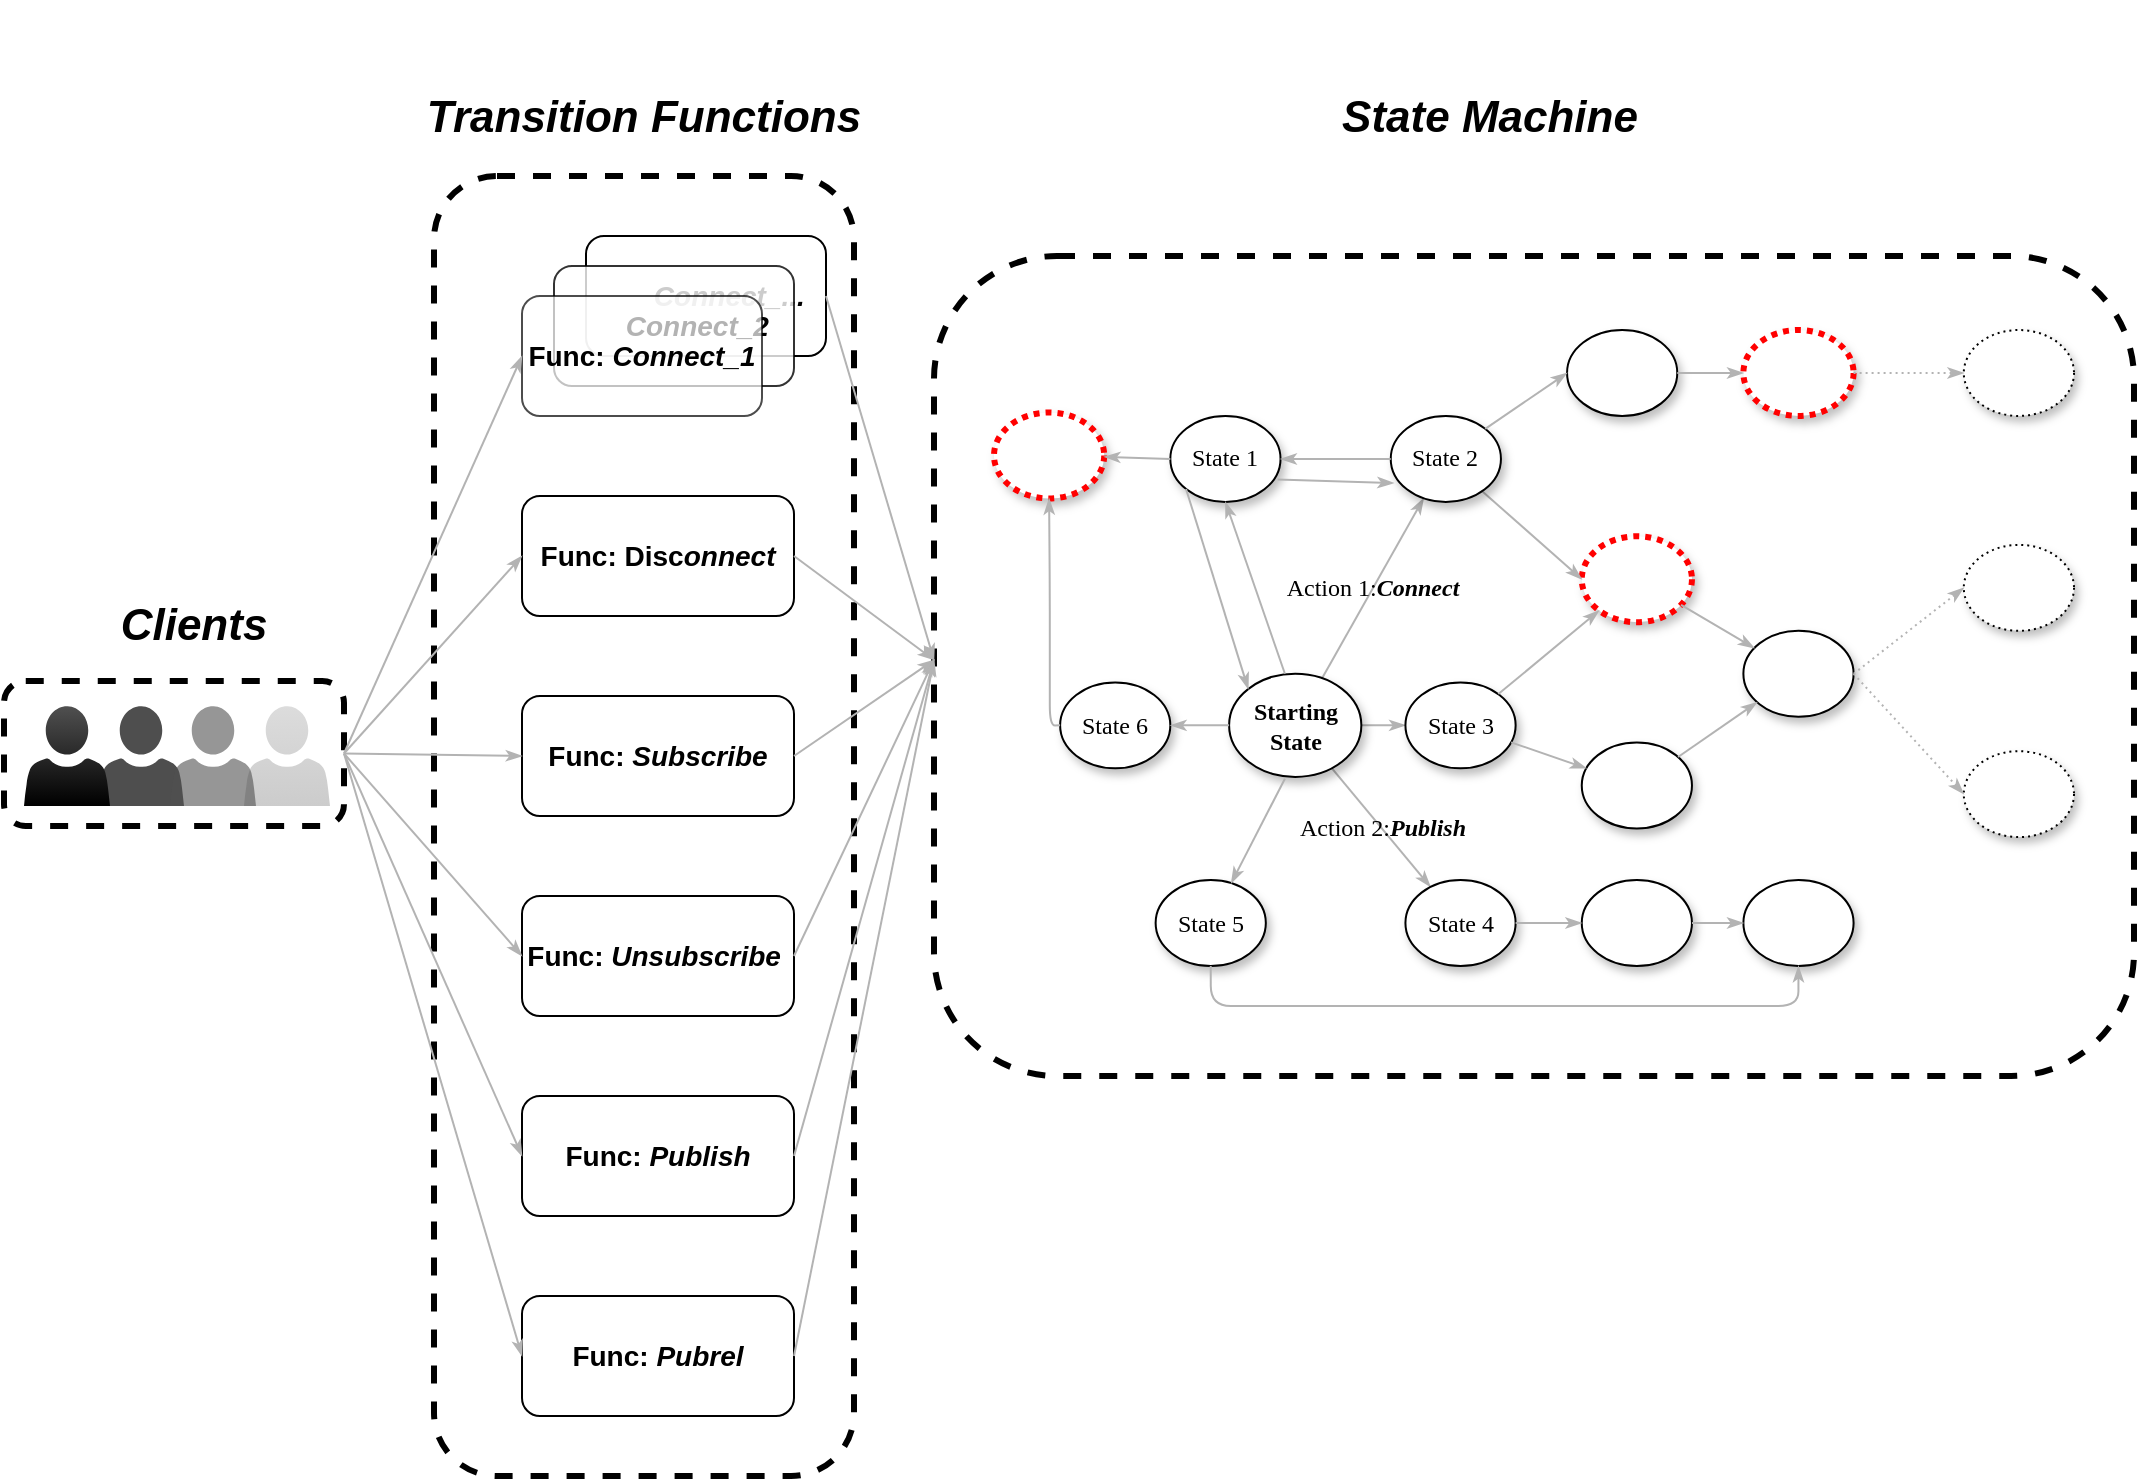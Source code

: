 <mxfile version="21.7.1" type="github" pages="3">
  <diagram name="Page-1" id="42789a77-a242-8287-6e28-9cd8cfd52e62">
    <mxGraphModel dx="2126" dy="1510" grid="1" gridSize="10" guides="1" tooltips="1" connect="1" arrows="1" fold="1" page="1" pageScale="1" pageWidth="1100" pageHeight="850" background="none" math="0" shadow="0">
      <root>
        <mxCell id="0" />
        <mxCell id="1" parent="0" />
        <mxCell id="5yp0IVQzEzsZSfgx40zR-7" value="" style="rounded=1;whiteSpace=wrap;html=1;dashed=1;strokeWidth=3;" parent="1" vertex="1">
          <mxGeometry x="120" y="30" width="210" height="650" as="geometry" />
        </mxCell>
        <mxCell id="Ygh0pSW_p-VZ_udlIR_--34" value="" style="rounded=1;whiteSpace=wrap;html=1;dashed=1;strokeWidth=3;" parent="1" vertex="1">
          <mxGeometry x="370" y="70" width="600" height="410" as="geometry" />
        </mxCell>
        <mxCell id="xETN83zMiKG2h7DDWfaS-4" value="Func: Disc&lt;i&gt;onnect&lt;/i&gt;" style="rounded=1;whiteSpace=wrap;html=1;fontStyle=1;fontSize=14;" parent="1" vertex="1">
          <mxGeometry x="164" y="190" width="136" height="60" as="geometry" />
        </mxCell>
        <mxCell id="xETN83zMiKG2h7DDWfaS-5" value="Func:&amp;nbsp;&lt;i&gt;Subscribe&lt;/i&gt;" style="rounded=1;whiteSpace=wrap;html=1;fontStyle=1;fontSize=14;" parent="1" vertex="1">
          <mxGeometry x="164" y="290" width="136" height="60" as="geometry" />
        </mxCell>
        <mxCell id="xETN83zMiKG2h7DDWfaS-6" value="Func:&amp;nbsp;&lt;i&gt;Unsubscribe&amp;nbsp;&lt;/i&gt;" style="rounded=1;whiteSpace=wrap;html=1;fontStyle=1;fontSize=14;" parent="1" vertex="1">
          <mxGeometry x="164" y="390" width="136" height="60" as="geometry" />
        </mxCell>
        <mxCell id="xETN83zMiKG2h7DDWfaS-7" value="Func: &lt;i&gt;Publish&lt;/i&gt;" style="rounded=1;whiteSpace=wrap;html=1;fontStyle=1;fontSize=14;" parent="1" vertex="1">
          <mxGeometry x="164" y="490" width="136" height="60" as="geometry" />
        </mxCell>
        <mxCell id="xETN83zMiKG2h7DDWfaS-8" value="Func:&amp;nbsp;&lt;i&gt;Pubrel&lt;/i&gt;" style="rounded=1;whiteSpace=wrap;html=1;fontStyle=1;fontSize=14;" parent="1" vertex="1">
          <mxGeometry x="164" y="590" width="136" height="60" as="geometry" />
        </mxCell>
        <mxCell id="xETN83zMiKG2h7DDWfaS-12" value="&lt;b style=&quot;font-size: 22px;&quot;&gt;&lt;font style=&quot;font-size: 22px;&quot;&gt;Clients&lt;/font&gt;&lt;/b&gt;" style="text;strokeColor=none;align=center;fillColor=none;html=1;verticalAlign=middle;whiteSpace=wrap;rounded=0;aspect=fixed;fontSize=22;fontStyle=2" parent="1" vertex="1">
          <mxGeometry x="-30" y="240" width="60" height="30" as="geometry" />
        </mxCell>
        <mxCell id="xETN83zMiKG2h7DDWfaS-16" value="" style="group" parent="1" vertex="1" connectable="0">
          <mxGeometry x="-85" y="295" width="170" height="70" as="geometry" />
        </mxCell>
        <mxCell id="xETN83zMiKG2h7DDWfaS-15" value="" style="rounded=1;whiteSpace=wrap;html=1;dashed=1;strokeWidth=3;" parent="xETN83zMiKG2h7DDWfaS-16" vertex="1">
          <mxGeometry x="-10" y="-12.5" width="170" height="72.5" as="geometry" />
        </mxCell>
        <mxCell id="xETN83zMiKG2h7DDWfaS-11" value="" style="sketch=0;pointerEvents=1;shadow=0;dashed=0;html=1;strokeColor=none;labelPosition=center;verticalLabelPosition=bottom;verticalAlign=top;align=center;fillColor=#505050;shape=mxgraph.mscae.intune.account_portal;opacity=20;gradientColor=default;" parent="xETN83zMiKG2h7DDWfaS-16" vertex="1">
          <mxGeometry x="110" width="43" height="50" as="geometry" />
        </mxCell>
        <mxCell id="xETN83zMiKG2h7DDWfaS-3" value="" style="sketch=0;pointerEvents=1;shadow=0;dashed=0;html=1;strokeColor=none;labelPosition=center;verticalLabelPosition=bottom;verticalAlign=top;align=center;fillColor=#030303;shape=mxgraph.mscae.intune.account_portal;opacity=70;gradientColor=none;" parent="xETN83zMiKG2h7DDWfaS-16" vertex="1">
          <mxGeometry x="37" width="43" height="50" as="geometry" />
        </mxCell>
        <mxCell id="xETN83zMiKG2h7DDWfaS-2" value="" style="sketch=0;pointerEvents=1;shadow=0;dashed=0;html=1;strokeColor=none;labelPosition=center;verticalLabelPosition=bottom;verticalAlign=top;align=center;fillColor=#505050;shape=mxgraph.mscae.intune.account_portal;gradientColor=default;" parent="xETN83zMiKG2h7DDWfaS-16" vertex="1">
          <mxGeometry width="43" height="50" as="geometry" />
        </mxCell>
        <mxCell id="xETN83zMiKG2h7DDWfaS-10" value="" style="sketch=0;pointerEvents=1;shadow=0;dashed=0;html=1;strokeColor=none;labelPosition=center;verticalLabelPosition=bottom;verticalAlign=top;align=center;fillColor=#505050;shape=mxgraph.mscae.intune.account_portal;opacity=60;gradientColor=none;" parent="xETN83zMiKG2h7DDWfaS-16" vertex="1">
          <mxGeometry x="73" width="43" height="50" as="geometry" />
        </mxCell>
        <mxCell id="xETN83zMiKG2h7DDWfaS-24" value="" style="group;fontStyle=1;fontSize=14;" parent="1" vertex="1" connectable="0">
          <mxGeometry x="164" y="60" width="152" height="90" as="geometry" />
        </mxCell>
        <mxCell id="xETN83zMiKG2h7DDWfaS-20" value="&lt;i&gt;&amp;nbsp; &amp;nbsp; &amp;nbsp; Connect_...&lt;/i&gt;" style="rounded=1;whiteSpace=wrap;html=1;fontStyle=1;fontSize=14;" parent="xETN83zMiKG2h7DDWfaS-24" vertex="1">
          <mxGeometry x="32" width="120" height="60" as="geometry" />
        </mxCell>
        <mxCell id="xETN83zMiKG2h7DDWfaS-19" value="&lt;i&gt;&amp;nbsp; &amp;nbsp; &amp;nbsp; Connect_2&lt;/i&gt;" style="rounded=1;whiteSpace=wrap;html=1;opacity=80;fontStyle=1;fontSize=14;" parent="xETN83zMiKG2h7DDWfaS-24" vertex="1">
          <mxGeometry x="16" y="15" width="120" height="60" as="geometry" />
        </mxCell>
        <mxCell id="xETN83zMiKG2h7DDWfaS-1" value="Func: &lt;i&gt;Connect_1&lt;/i&gt;" style="rounded=1;whiteSpace=wrap;html=1;opacity=70;fontStyle=1;fontSize=14;" parent="xETN83zMiKG2h7DDWfaS-24" vertex="1">
          <mxGeometry y="30" width="120" height="60" as="geometry" />
        </mxCell>
        <mxCell id="Qss3d2yj_IPICVlPv0A1-1" value="" style="edgeStyle=none;rounded=1;html=1;labelBackgroundColor=none;startArrow=none;startFill=0;startSize=5;endArrow=classicThin;endFill=1;endSize=5;jettySize=auto;orthogonalLoop=1;strokeColor=#B3B3B3;strokeWidth=1;fontFamily=Verdana;fontSize=12;exitX=1;exitY=0.5;exitDx=0;exitDy=0;entryX=0;entryY=0.5;entryDx=0;entryDy=0;" parent="1" source="xETN83zMiKG2h7DDWfaS-15" target="xETN83zMiKG2h7DDWfaS-1" edge="1">
          <mxGeometry relative="1" as="geometry">
            <mxPoint x="73" y="434" as="sourcePoint" />
            <mxPoint x="-105" y="510" as="targetPoint" />
          </mxGeometry>
        </mxCell>
        <mxCell id="Qss3d2yj_IPICVlPv0A1-2" value="" style="edgeStyle=none;rounded=1;html=1;labelBackgroundColor=none;startArrow=none;startFill=0;startSize=5;endArrow=classicThin;endFill=1;endSize=5;jettySize=auto;orthogonalLoop=1;strokeColor=#B3B3B3;strokeWidth=1;fontFamily=Verdana;fontSize=12;entryX=0;entryY=0.5;entryDx=0;entryDy=0;exitX=1;exitY=0.5;exitDx=0;exitDy=0;" parent="1" source="xETN83zMiKG2h7DDWfaS-15" target="xETN83zMiKG2h7DDWfaS-4" edge="1">
          <mxGeometry relative="1" as="geometry">
            <mxPoint x="10" y="320" as="sourcePoint" />
            <mxPoint x="174" y="130" as="targetPoint" />
          </mxGeometry>
        </mxCell>
        <mxCell id="Qss3d2yj_IPICVlPv0A1-3" value="" style="edgeStyle=none;rounded=1;html=1;labelBackgroundColor=none;startArrow=none;startFill=0;startSize=5;endArrow=classicThin;endFill=1;endSize=5;jettySize=auto;orthogonalLoop=1;strokeColor=#B3B3B3;strokeWidth=1;fontFamily=Verdana;fontSize=12;entryX=0;entryY=0.5;entryDx=0;entryDy=0;exitX=1;exitY=0.5;exitDx=0;exitDy=0;" parent="1" source="xETN83zMiKG2h7DDWfaS-15" target="xETN83zMiKG2h7DDWfaS-5" edge="1">
          <mxGeometry relative="1" as="geometry">
            <mxPoint x="10" y="320" as="sourcePoint" />
            <mxPoint x="174" y="230" as="targetPoint" />
          </mxGeometry>
        </mxCell>
        <mxCell id="Qss3d2yj_IPICVlPv0A1-4" value="" style="edgeStyle=none;rounded=1;html=1;labelBackgroundColor=none;startArrow=none;startFill=0;startSize=5;endArrow=classicThin;endFill=1;endSize=5;jettySize=auto;orthogonalLoop=1;strokeColor=#B3B3B3;strokeWidth=1;fontFamily=Verdana;fontSize=12;entryX=0;entryY=0.5;entryDx=0;entryDy=0;exitX=1;exitY=0.5;exitDx=0;exitDy=0;" parent="1" source="xETN83zMiKG2h7DDWfaS-15" target="xETN83zMiKG2h7DDWfaS-6" edge="1">
          <mxGeometry relative="1" as="geometry">
            <mxPoint y="320" as="sourcePoint" />
            <mxPoint x="174" y="330" as="targetPoint" />
          </mxGeometry>
        </mxCell>
        <mxCell id="Qss3d2yj_IPICVlPv0A1-5" value="" style="edgeStyle=none;rounded=1;html=1;labelBackgroundColor=none;startArrow=none;startFill=0;startSize=5;endArrow=classicThin;endFill=1;endSize=5;jettySize=auto;orthogonalLoop=1;strokeColor=#B3B3B3;strokeWidth=1;fontFamily=Verdana;fontSize=12;entryX=0;entryY=0.5;entryDx=0;entryDy=0;exitX=1;exitY=0.5;exitDx=0;exitDy=0;" parent="1" source="xETN83zMiKG2h7DDWfaS-15" target="xETN83zMiKG2h7DDWfaS-7" edge="1">
          <mxGeometry relative="1" as="geometry">
            <mxPoint x="20" y="330" as="sourcePoint" />
            <mxPoint x="174" y="430" as="targetPoint" />
          </mxGeometry>
        </mxCell>
        <mxCell id="Qss3d2yj_IPICVlPv0A1-6" value="" style="edgeStyle=none;rounded=1;html=1;labelBackgroundColor=none;startArrow=none;startFill=0;startSize=5;endArrow=classicThin;endFill=1;endSize=5;jettySize=auto;orthogonalLoop=1;strokeColor=#B3B3B3;strokeWidth=1;fontFamily=Verdana;fontSize=12;entryX=0;entryY=0.5;entryDx=0;entryDy=0;exitX=1;exitY=0.5;exitDx=0;exitDy=0;" parent="1" source="xETN83zMiKG2h7DDWfaS-15" target="xETN83zMiKG2h7DDWfaS-8" edge="1">
          <mxGeometry relative="1" as="geometry">
            <mxPoint y="320" as="sourcePoint" />
            <mxPoint x="174" y="530" as="targetPoint" />
          </mxGeometry>
        </mxCell>
        <mxCell id="Ygh0pSW_p-VZ_udlIR_--28" value="" style="edgeStyle=none;rounded=1;html=1;labelBackgroundColor=none;startArrow=none;startFill=0;startSize=5;endArrow=classicThin;endFill=1;endSize=5;jettySize=auto;orthogonalLoop=1;strokeColor=#B3B3B3;strokeWidth=1;fontFamily=Verdana;fontSize=14;exitX=1;exitY=0.5;exitDx=0;exitDy=0;entryX=0;entryY=0.5;entryDx=0;entryDy=0;" parent="1" source="xETN83zMiKG2h7DDWfaS-20" edge="1">
          <mxGeometry relative="1" as="geometry">
            <mxPoint x="20" y="329" as="sourcePoint" />
            <mxPoint x="370" y="272" as="targetPoint" />
          </mxGeometry>
        </mxCell>
        <mxCell id="Ygh0pSW_p-VZ_udlIR_--29" value="" style="edgeStyle=none;rounded=1;html=1;labelBackgroundColor=none;startArrow=none;startFill=0;startSize=5;endArrow=classicThin;endFill=1;endSize=5;jettySize=auto;orthogonalLoop=1;strokeColor=#B3B3B3;strokeWidth=1;fontFamily=Verdana;fontSize=14;entryX=0;entryY=0.5;entryDx=0;entryDy=0;exitX=1;exitY=0.5;exitDx=0;exitDy=0;" parent="1" source="xETN83zMiKG2h7DDWfaS-4" edge="1">
          <mxGeometry relative="1" as="geometry">
            <mxPoint x="20" y="330" as="sourcePoint" />
            <mxPoint x="370" y="272" as="targetPoint" />
          </mxGeometry>
        </mxCell>
        <mxCell id="Ygh0pSW_p-VZ_udlIR_--30" value="" style="edgeStyle=none;rounded=1;html=1;labelBackgroundColor=none;startArrow=none;startFill=0;startSize=5;endArrow=classicThin;endFill=1;endSize=5;jettySize=auto;orthogonalLoop=1;strokeColor=#B3B3B3;strokeWidth=1;fontFamily=Verdana;fontSize=14;exitX=1;exitY=0.5;exitDx=0;exitDy=0;entryX=0;entryY=0.5;entryDx=0;entryDy=0;" parent="1" source="xETN83zMiKG2h7DDWfaS-5" edge="1">
          <mxGeometry relative="1" as="geometry">
            <mxPoint x="294" y="230" as="sourcePoint" />
            <mxPoint x="370" y="272" as="targetPoint" />
          </mxGeometry>
        </mxCell>
        <mxCell id="Ygh0pSW_p-VZ_udlIR_--31" value="" style="edgeStyle=none;rounded=1;html=1;labelBackgroundColor=none;startArrow=none;startFill=0;startSize=5;endArrow=classicThin;endFill=1;endSize=5;jettySize=auto;orthogonalLoop=1;strokeColor=#B3B3B3;strokeWidth=1;fontFamily=Verdana;fontSize=14;exitX=1;exitY=0.5;exitDx=0;exitDy=0;entryX=0;entryY=0.5;entryDx=0;entryDy=0;" parent="1" source="xETN83zMiKG2h7DDWfaS-6" edge="1">
          <mxGeometry relative="1" as="geometry">
            <mxPoint x="294" y="330" as="sourcePoint" />
            <mxPoint x="370" y="272" as="targetPoint" />
          </mxGeometry>
        </mxCell>
        <mxCell id="Ygh0pSW_p-VZ_udlIR_--32" value="" style="edgeStyle=none;rounded=1;html=1;labelBackgroundColor=none;startArrow=none;startFill=0;startSize=5;endArrow=classicThin;endFill=1;endSize=5;jettySize=auto;orthogonalLoop=1;strokeColor=#B3B3B3;strokeWidth=1;fontFamily=Verdana;fontSize=14;exitX=1;exitY=0.5;exitDx=0;exitDy=0;entryX=0;entryY=0.5;entryDx=0;entryDy=0;" parent="1" source="xETN83zMiKG2h7DDWfaS-7" edge="1">
          <mxGeometry relative="1" as="geometry">
            <mxPoint x="304" y="340" as="sourcePoint" />
            <mxPoint x="370" y="272" as="targetPoint" />
          </mxGeometry>
        </mxCell>
        <mxCell id="Ygh0pSW_p-VZ_udlIR_--33" value="" style="edgeStyle=none;rounded=1;html=1;labelBackgroundColor=none;startArrow=none;startFill=0;startSize=5;endArrow=classicThin;endFill=1;endSize=5;jettySize=auto;orthogonalLoop=1;strokeColor=#B3B3B3;strokeWidth=1;fontFamily=Verdana;fontSize=14;exitX=1;exitY=0.5;exitDx=0;exitDy=0;entryX=0;entryY=0.5;entryDx=0;entryDy=0;" parent="1" source="xETN83zMiKG2h7DDWfaS-8" edge="1">
          <mxGeometry relative="1" as="geometry">
            <mxPoint x="314" y="350" as="sourcePoint" />
            <mxPoint x="370" y="272" as="targetPoint" />
          </mxGeometry>
        </mxCell>
        <mxCell id="5yp0IVQzEzsZSfgx40zR-10" value="&lt;b style=&quot;font-size: 22px;&quot;&gt;&lt;font style=&quot;font-size: 22px;&quot;&gt;&lt;i&gt;Transition Functions&lt;/i&gt;&lt;/font&gt;&lt;/b&gt;" style="text;strokeColor=none;align=center;fillColor=none;html=1;verticalAlign=middle;whiteSpace=wrap;rounded=0;aspect=fixed;fontSize=22;" parent="1" vertex="1">
          <mxGeometry x="107" y="-58" width="236" height="118" as="geometry" />
        </mxCell>
        <mxCell id="5yp0IVQzEzsZSfgx40zR-11" value="&lt;b&gt;&lt;i&gt;State Machine&lt;/i&gt;&lt;/b&gt;" style="text;strokeColor=none;align=center;fillColor=none;html=1;verticalAlign=middle;whiteSpace=wrap;rounded=0;aspect=fixed;fontSize=22;" parent="1" vertex="1">
          <mxGeometry x="529.5" y="-58" width="236" height="118" as="geometry" />
        </mxCell>
        <mxCell id="rTMQDeSfpLFrqbZm5bAi-1" value="" style="group" vertex="1" connectable="0" parent="1">
          <mxGeometry x="400" y="107" width="540" height="318" as="geometry" />
        </mxCell>
        <mxCell id="rTMQDeSfpLFrqbZm5bAi-2" style="edgeStyle=none;rounded=1;html=1;labelBackgroundColor=none;startArrow=none;startFill=0;startSize=5;endArrow=classicThin;endFill=1;endSize=5;jettySize=auto;orthogonalLoop=1;strokeColor=#B3B3B3;strokeWidth=1;fontFamily=Verdana;fontSize=12" edge="1" parent="rTMQDeSfpLFrqbZm5bAi-1" target="rTMQDeSfpLFrqbZm5bAi-5">
          <mxGeometry relative="1" as="geometry">
            <mxPoint x="183.673" y="197.676" as="sourcePoint" />
          </mxGeometry>
        </mxCell>
        <mxCell id="rTMQDeSfpLFrqbZm5bAi-3" value="Action 1:&lt;b&gt;&lt;i&gt;Connect&lt;/i&gt;&lt;/b&gt;" style="edgeStyle=none;rounded=1;html=1;labelBackgroundColor=none;startArrow=none;startFill=0;startSize=5;endArrow=classicThin;endFill=1;endSize=5;jettySize=auto;orthogonalLoop=1;strokeColor=#B3B3B3;strokeWidth=1;fontFamily=Verdana;fontSize=12" edge="1" parent="rTMQDeSfpLFrqbZm5bAi-1" target="rTMQDeSfpLFrqbZm5bAi-19">
          <mxGeometry x="0.004" relative="1" as="geometry">
            <mxPoint as="offset" />
            <mxPoint x="163.837" y="174.47" as="sourcePoint" />
          </mxGeometry>
        </mxCell>
        <mxCell id="rTMQDeSfpLFrqbZm5bAi-4" value="Action 2:&lt;b&gt;&lt;i&gt;Publish&lt;/i&gt;&lt;/b&gt;" style="edgeStyle=none;rounded=1;html=1;labelBackgroundColor=none;startArrow=none;startFill=0;startSize=5;endArrow=classicThin;endFill=1;endSize=5;jettySize=auto;orthogonalLoop=1;strokeColor=#B3B3B3;strokeWidth=1;fontFamily=Verdana;fontSize=12" edge="1" parent="rTMQDeSfpLFrqbZm5bAi-1" target="rTMQDeSfpLFrqbZm5bAi-6">
          <mxGeometry relative="1" as="geometry">
            <mxPoint x="168.98" y="219.162" as="sourcePoint" />
          </mxGeometry>
        </mxCell>
        <mxCell id="rTMQDeSfpLFrqbZm5bAi-5" value="&lt;span&gt;State 3&lt;/span&gt;" style="ellipse;whiteSpace=wrap;html=1;rounded=0;shadow=1;comic=0;labelBackgroundColor=none;strokeWidth=1;fontFamily=Verdana;fontSize=12;align=center;" vertex="1" parent="rTMQDeSfpLFrqbZm5bAi-1">
          <mxGeometry x="205.714" y="176.189" width="55.102" height="42.973" as="geometry" />
        </mxCell>
        <mxCell id="rTMQDeSfpLFrqbZm5bAi-6" value="&lt;span&gt;State 4&lt;/span&gt;" style="ellipse;whiteSpace=wrap;html=1;rounded=0;shadow=1;comic=0;labelBackgroundColor=none;strokeWidth=1;fontFamily=Verdana;fontSize=12;align=center;" vertex="1" parent="rTMQDeSfpLFrqbZm5bAi-1">
          <mxGeometry x="205.714" y="275.027" width="55.102" height="42.973" as="geometry" />
        </mxCell>
        <mxCell id="rTMQDeSfpLFrqbZm5bAi-7" value="" style="ellipse;whiteSpace=wrap;html=1;rounded=0;shadow=1;comic=0;labelBackgroundColor=none;strokeWidth=1;fontFamily=Verdana;fontSize=12;align=center;" vertex="1" parent="rTMQDeSfpLFrqbZm5bAi-1">
          <mxGeometry x="293.878" y="275.027" width="55.102" height="42.973" as="geometry" />
        </mxCell>
        <mxCell id="rTMQDeSfpLFrqbZm5bAi-8" value="" style="edgeStyle=none;rounded=1;html=1;labelBackgroundColor=none;startArrow=none;startFill=0;startSize=5;endArrow=classicThin;endFill=1;endSize=5;jettySize=auto;orthogonalLoop=1;strokeColor=#B3B3B3;strokeWidth=1;fontFamily=Verdana;fontSize=12" edge="1" parent="rTMQDeSfpLFrqbZm5bAi-1" source="rTMQDeSfpLFrqbZm5bAi-6" target="rTMQDeSfpLFrqbZm5bAi-7">
          <mxGeometry relative="1" as="geometry" />
        </mxCell>
        <mxCell id="rTMQDeSfpLFrqbZm5bAi-9" value="" style="ellipse;whiteSpace=wrap;html=1;rounded=0;shadow=1;comic=0;labelBackgroundColor=none;strokeWidth=1;fontFamily=Verdana;fontSize=12;align=center;" vertex="1" parent="rTMQDeSfpLFrqbZm5bAi-1">
          <mxGeometry x="374.694" y="275.027" width="55.102" height="42.973" as="geometry" />
        </mxCell>
        <mxCell id="rTMQDeSfpLFrqbZm5bAi-10" value="" style="edgeStyle=none;rounded=1;html=1;labelBackgroundColor=none;startArrow=none;startFill=0;startSize=5;endArrow=classicThin;endFill=1;endSize=5;jettySize=auto;orthogonalLoop=1;strokeColor=#B3B3B3;strokeWidth=1;fontFamily=Verdana;fontSize=12" edge="1" parent="rTMQDeSfpLFrqbZm5bAi-1" source="rTMQDeSfpLFrqbZm5bAi-7" target="rTMQDeSfpLFrqbZm5bAi-9">
          <mxGeometry relative="1" as="geometry" />
        </mxCell>
        <mxCell id="rTMQDeSfpLFrqbZm5bAi-11" value="" style="ellipse;whiteSpace=wrap;html=1;rounded=0;shadow=1;comic=0;labelBackgroundColor=none;strokeWidth=1;fontFamily=Verdana;fontSize=12;align=center;" vertex="1" parent="rTMQDeSfpLFrqbZm5bAi-1">
          <mxGeometry x="293.878" y="206.27" width="55.102" height="42.973" as="geometry" />
        </mxCell>
        <mxCell id="rTMQDeSfpLFrqbZm5bAi-12" value="" style="edgeStyle=none;rounded=1;html=1;labelBackgroundColor=none;startArrow=none;startFill=0;startSize=5;endArrow=classicThin;endFill=1;endSize=5;jettySize=auto;orthogonalLoop=1;strokeColor=#B3B3B3;strokeWidth=1;fontFamily=Verdana;fontSize=12" edge="1" parent="rTMQDeSfpLFrqbZm5bAi-1" source="rTMQDeSfpLFrqbZm5bAi-5" target="rTMQDeSfpLFrqbZm5bAi-11">
          <mxGeometry relative="1" as="geometry" />
        </mxCell>
        <mxCell id="rTMQDeSfpLFrqbZm5bAi-13" value="" style="ellipse;whiteSpace=wrap;html=1;rounded=0;shadow=1;comic=0;labelBackgroundColor=none;strokeWidth=3;fontFamily=Verdana;fontSize=12;align=center;dashed=1;dashPattern=1 1;strokeColor=#FF0000;" vertex="1" parent="rTMQDeSfpLFrqbZm5bAi-1">
          <mxGeometry x="293.878" y="103.135" width="55.102" height="42.973" as="geometry" />
        </mxCell>
        <mxCell id="rTMQDeSfpLFrqbZm5bAi-14" value="" style="edgeStyle=none;rounded=1;html=1;labelBackgroundColor=none;startArrow=none;startFill=0;startSize=5;endArrow=classicThin;endFill=1;endSize=5;jettySize=auto;orthogonalLoop=1;strokeColor=#B3B3B3;strokeWidth=1;fontFamily=Verdana;fontSize=12" edge="1" parent="rTMQDeSfpLFrqbZm5bAi-1" source="rTMQDeSfpLFrqbZm5bAi-5" target="rTMQDeSfpLFrqbZm5bAi-13">
          <mxGeometry relative="1" as="geometry" />
        </mxCell>
        <mxCell id="rTMQDeSfpLFrqbZm5bAi-15" value="" style="ellipse;whiteSpace=wrap;html=1;rounded=0;shadow=1;comic=0;labelBackgroundColor=none;strokeWidth=1;fontFamily=Verdana;fontSize=12;align=center;" vertex="1" parent="rTMQDeSfpLFrqbZm5bAi-1">
          <mxGeometry x="374.694" y="150.405" width="55.102" height="42.973" as="geometry" />
        </mxCell>
        <mxCell id="rTMQDeSfpLFrqbZm5bAi-16" value="" style="edgeStyle=none;rounded=1;html=1;labelBackgroundColor=none;startArrow=none;startFill=0;startSize=5;endArrow=classicThin;endFill=1;endSize=5;jettySize=auto;orthogonalLoop=1;strokeColor=#B3B3B3;strokeWidth=1;fontFamily=Verdana;fontSize=12" edge="1" parent="rTMQDeSfpLFrqbZm5bAi-1" source="rTMQDeSfpLFrqbZm5bAi-11" target="rTMQDeSfpLFrqbZm5bAi-15">
          <mxGeometry relative="1" as="geometry" />
        </mxCell>
        <mxCell id="rTMQDeSfpLFrqbZm5bAi-17" value="" style="edgeStyle=none;rounded=1;html=1;labelBackgroundColor=none;startArrow=none;startFill=0;startSize=5;endArrow=classicThin;endFill=1;endSize=5;jettySize=auto;orthogonalLoop=1;strokeColor=#B3B3B3;strokeWidth=1;fontFamily=Verdana;fontSize=12" edge="1" parent="rTMQDeSfpLFrqbZm5bAi-1" source="rTMQDeSfpLFrqbZm5bAi-13" target="rTMQDeSfpLFrqbZm5bAi-15">
          <mxGeometry relative="1" as="geometry" />
        </mxCell>
        <mxCell id="rTMQDeSfpLFrqbZm5bAi-18" value="" style="edgeStyle=none;rounded=1;html=1;labelBackgroundColor=none;startArrow=none;startFill=0;startSize=5;endArrow=classicThin;endFill=1;endSize=5;jettySize=auto;orthogonalLoop=1;strokeColor=#B3B3B3;strokeWidth=1;fontFamily=Verdana;fontSize=12;entryX=0;entryY=0.5;entryDx=0;entryDy=0;" edge="1" parent="rTMQDeSfpLFrqbZm5bAi-1" source="rTMQDeSfpLFrqbZm5bAi-19" target="rTMQDeSfpLFrqbZm5bAi-13">
          <mxGeometry relative="1" as="geometry" />
        </mxCell>
        <mxCell id="rTMQDeSfpLFrqbZm5bAi-19" value="State 2" style="ellipse;whiteSpace=wrap;html=1;rounded=0;shadow=1;comic=0;labelBackgroundColor=none;strokeWidth=1;fontFamily=Verdana;fontSize=12;align=center;" vertex="1" parent="rTMQDeSfpLFrqbZm5bAi-1">
          <mxGeometry x="198.367" y="42.973" width="55.102" height="42.973" as="geometry" />
        </mxCell>
        <mxCell id="rTMQDeSfpLFrqbZm5bAi-20" value="" style="ellipse;whiteSpace=wrap;html=1;rounded=0;shadow=1;comic=0;labelBackgroundColor=none;strokeWidth=1;fontFamily=Verdana;fontSize=12;align=center;" vertex="1" parent="rTMQDeSfpLFrqbZm5bAi-1">
          <mxGeometry x="286.531" width="55.102" height="42.973" as="geometry" />
        </mxCell>
        <mxCell id="rTMQDeSfpLFrqbZm5bAi-21" value="" style="ellipse;whiteSpace=wrap;html=1;rounded=0;shadow=1;comic=0;labelBackgroundColor=none;strokeWidth=3;fontFamily=Verdana;fontSize=12;align=center;dashed=1;dashPattern=1 1;strokeColor=#FF0000;" vertex="1" parent="rTMQDeSfpLFrqbZm5bAi-1">
          <mxGeometry x="374.694" width="55.102" height="42.973" as="geometry" />
        </mxCell>
        <mxCell id="rTMQDeSfpLFrqbZm5bAi-22" value="" style="edgeStyle=none;rounded=1;html=1;labelBackgroundColor=none;startArrow=none;startFill=0;startSize=5;endArrow=classicThin;endFill=1;endSize=5;jettySize=auto;orthogonalLoop=1;strokeColor=#B3B3B3;strokeWidth=1;fontFamily=Verdana;fontSize=12" edge="1" parent="rTMQDeSfpLFrqbZm5bAi-1" source="rTMQDeSfpLFrqbZm5bAi-20" target="rTMQDeSfpLFrqbZm5bAi-21">
          <mxGeometry relative="1" as="geometry" />
        </mxCell>
        <mxCell id="rTMQDeSfpLFrqbZm5bAi-23" value="" style="edgeStyle=none;rounded=1;html=1;labelBackgroundColor=none;startArrow=none;startFill=0;startSize=5;endArrow=classicThin;endFill=1;endSize=5;jettySize=auto;orthogonalLoop=1;strokeColor=#B3B3B3;strokeWidth=1;fontFamily=Verdana;fontSize=12;entryX=0;entryY=0.5;entryDx=0;entryDy=0;exitX=1;exitY=0;exitDx=0;exitDy=0;" edge="1" parent="rTMQDeSfpLFrqbZm5bAi-1" source="rTMQDeSfpLFrqbZm5bAi-19" target="rTMQDeSfpLFrqbZm5bAi-20">
          <mxGeometry relative="1" as="geometry">
            <mxPoint x="277.714" y="119.465" as="sourcePoint" />
            <mxPoint x="352.653" y="159" as="targetPoint" />
          </mxGeometry>
        </mxCell>
        <mxCell id="rTMQDeSfpLFrqbZm5bAi-24" value="" style="ellipse;whiteSpace=wrap;html=1;rounded=0;shadow=1;comic=0;labelBackgroundColor=none;strokeWidth=1;fontFamily=Verdana;fontSize=12;align=center;dashed=1;dashPattern=1 2;" vertex="1" parent="rTMQDeSfpLFrqbZm5bAi-1">
          <mxGeometry x="484.898" width="55.102" height="42.973" as="geometry" />
        </mxCell>
        <mxCell id="rTMQDeSfpLFrqbZm5bAi-25" value="" style="edgeStyle=none;rounded=1;html=1;labelBackgroundColor=none;startArrow=none;startFill=0;startSize=5;endArrow=classicThin;endFill=1;endSize=5;jettySize=auto;orthogonalLoop=1;strokeColor=#B3B3B3;strokeWidth=1;fontFamily=Verdana;fontSize=12;exitX=1;exitY=0.5;exitDx=0;exitDy=0;entryX=0;entryY=0.5;entryDx=0;entryDy=0;dashed=1;dashPattern=1 2;" edge="1" parent="rTMQDeSfpLFrqbZm5bAi-1" source="rTMQDeSfpLFrqbZm5bAi-21" target="rTMQDeSfpLFrqbZm5bAi-24">
          <mxGeometry relative="1" as="geometry">
            <mxPoint x="407.755" y="47.27" as="sourcePoint" />
            <mxPoint x="462.857" y="47.27" as="targetPoint" />
          </mxGeometry>
        </mxCell>
        <mxCell id="rTMQDeSfpLFrqbZm5bAi-26" value="" style="ellipse;whiteSpace=wrap;html=1;rounded=0;shadow=1;comic=0;labelBackgroundColor=none;strokeWidth=1;fontFamily=Verdana;fontSize=12;align=center;dashed=1;dashPattern=1 2;" vertex="1" parent="rTMQDeSfpLFrqbZm5bAi-1">
          <mxGeometry x="484.898" y="107.432" width="55.102" height="42.973" as="geometry" />
        </mxCell>
        <mxCell id="rTMQDeSfpLFrqbZm5bAi-27" value="" style="edgeStyle=none;rounded=1;html=1;labelBackgroundColor=none;startArrow=none;startFill=0;startSize=5;endArrow=classicThin;endFill=1;endSize=5;jettySize=auto;orthogonalLoop=1;strokeColor=#B3B3B3;strokeWidth=1;fontFamily=Verdana;fontSize=12;exitX=1;exitY=0.5;exitDx=0;exitDy=0;entryX=0;entryY=0.5;entryDx=0;entryDy=0;dashed=1;dashPattern=1 2;" edge="1" parent="rTMQDeSfpLFrqbZm5bAi-1" source="rTMQDeSfpLFrqbZm5bAi-15" target="rTMQDeSfpLFrqbZm5bAi-26">
          <mxGeometry relative="1" as="geometry">
            <mxPoint x="429.796" y="128.919" as="sourcePoint" />
            <mxPoint x="462.857" y="154.703" as="targetPoint" />
          </mxGeometry>
        </mxCell>
        <mxCell id="rTMQDeSfpLFrqbZm5bAi-28" value="" style="ellipse;whiteSpace=wrap;html=1;rounded=0;shadow=1;comic=0;labelBackgroundColor=none;strokeWidth=1;fontFamily=Verdana;fontSize=12;align=center;dashed=1;dashPattern=1 2;" vertex="1" parent="rTMQDeSfpLFrqbZm5bAi-1">
          <mxGeometry x="484.898" y="210.568" width="55.102" height="42.973" as="geometry" />
        </mxCell>
        <mxCell id="rTMQDeSfpLFrqbZm5bAi-29" value="" style="edgeStyle=none;rounded=1;html=1;labelBackgroundColor=none;startArrow=none;startFill=0;startSize=5;endArrow=classicThin;endFill=1;endSize=5;jettySize=auto;orthogonalLoop=1;strokeColor=#B3B3B3;strokeWidth=1;fontFamily=Verdana;fontSize=12;exitX=1;exitY=0.5;exitDx=0;exitDy=0;entryX=0;entryY=0.5;entryDx=0;entryDy=0;dashed=1;dashPattern=1 2;" edge="1" parent="rTMQDeSfpLFrqbZm5bAi-1" source="rTMQDeSfpLFrqbZm5bAi-15" target="rTMQDeSfpLFrqbZm5bAi-28">
          <mxGeometry relative="1" as="geometry">
            <mxPoint x="429.796" y="275.027" as="sourcePoint" />
            <mxPoint x="462.857" y="257.838" as="targetPoint" />
          </mxGeometry>
        </mxCell>
        <mxCell id="rTMQDeSfpLFrqbZm5bAi-30" value="&lt;b&gt;Starting&lt;br&gt;State&lt;/b&gt;" style="ellipse;whiteSpace=wrap;html=1;rounded=0;shadow=1;comic=0;labelBackgroundColor=none;strokeWidth=1;fontFamily=Verdana;fontSize=12;align=center;" vertex="1" parent="rTMQDeSfpLFrqbZm5bAi-1">
          <mxGeometry x="117.551" y="171.892" width="66.122" height="51.568" as="geometry" />
        </mxCell>
        <mxCell id="rTMQDeSfpLFrqbZm5bAi-31" value="State 1" style="ellipse;whiteSpace=wrap;html=1;rounded=0;shadow=1;comic=0;labelBackgroundColor=none;strokeWidth=1;fontFamily=Verdana;fontSize=12;align=center;" vertex="1" parent="rTMQDeSfpLFrqbZm5bAi-1">
          <mxGeometry x="88.163" y="42.973" width="55.102" height="42.973" as="geometry" />
        </mxCell>
        <mxCell id="rTMQDeSfpLFrqbZm5bAi-32" value="" style="ellipse;whiteSpace=wrap;html=1;rounded=0;shadow=1;comic=0;labelBackgroundColor=none;strokeWidth=3;fontFamily=Verdana;fontSize=12;align=center;dashed=1;dashPattern=1 1;strokeColor=#FF0000;" vertex="1" parent="rTMQDeSfpLFrqbZm5bAi-1">
          <mxGeometry y="41.254" width="55.102" height="42.973" as="geometry" />
        </mxCell>
        <mxCell id="rTMQDeSfpLFrqbZm5bAi-33" value="State 5" style="ellipse;whiteSpace=wrap;html=1;rounded=0;shadow=1;comic=0;labelBackgroundColor=none;strokeWidth=1;fontFamily=Verdana;fontSize=12;align=center;" vertex="1" parent="rTMQDeSfpLFrqbZm5bAi-1">
          <mxGeometry x="80.816" y="275.027" width="55.102" height="42.973" as="geometry" />
        </mxCell>
        <mxCell id="rTMQDeSfpLFrqbZm5bAi-34" value="State 6" style="ellipse;whiteSpace=wrap;html=1;rounded=0;shadow=1;comic=0;labelBackgroundColor=none;strokeWidth=1;fontFamily=Verdana;fontSize=12;align=center;" vertex="1" parent="rTMQDeSfpLFrqbZm5bAi-1">
          <mxGeometry x="33.061" y="176.189" width="55.102" height="42.973" as="geometry" />
        </mxCell>
        <mxCell id="rTMQDeSfpLFrqbZm5bAi-35" value="" style="edgeStyle=none;rounded=1;html=1;labelBackgroundColor=none;startArrow=none;startFill=0;startSize=5;endArrow=classicThin;endFill=1;endSize=5;jettySize=auto;orthogonalLoop=1;strokeColor=#B3B3B3;strokeWidth=1;fontFamily=Verdana;fontSize=12;entryX=1;entryY=0.5;entryDx=0;entryDy=0;exitX=0;exitY=0.5;exitDx=0;exitDy=0;" edge="1" parent="rTMQDeSfpLFrqbZm5bAi-1" source="rTMQDeSfpLFrqbZm5bAi-19" target="rTMQDeSfpLFrqbZm5bAi-31">
          <mxGeometry relative="1" as="geometry">
            <mxPoint x="251.265" y="89.384" as="sourcePoint" />
            <mxPoint x="301.224" y="133.216" as="targetPoint" />
          </mxGeometry>
        </mxCell>
        <mxCell id="rTMQDeSfpLFrqbZm5bAi-36" value="" style="edgeStyle=none;rounded=1;html=1;labelBackgroundColor=none;startArrow=none;startFill=0;startSize=5;endArrow=classicThin;endFill=1;endSize=5;jettySize=auto;orthogonalLoop=1;strokeColor=#B3B3B3;strokeWidth=1;fontFamily=Verdana;fontSize=12;exitX=0.422;exitY=0;exitDx=0;exitDy=0;exitPerimeter=0;entryX=0.5;entryY=1;entryDx=0;entryDy=0;" edge="1" parent="rTMQDeSfpLFrqbZm5bAi-1" source="rTMQDeSfpLFrqbZm5bAi-30" target="rTMQDeSfpLFrqbZm5bAi-31">
          <mxGeometry relative="1" as="geometry">
            <mxPoint x="95.51" y="73.054" as="sourcePoint" />
            <mxPoint x="51.429" y="28.362" as="targetPoint" />
          </mxGeometry>
        </mxCell>
        <mxCell id="rTMQDeSfpLFrqbZm5bAi-37" value="" style="edgeStyle=none;rounded=1;html=1;labelBackgroundColor=none;startArrow=none;startFill=0;startSize=5;endArrow=classicThin;endFill=1;endSize=5;jettySize=auto;orthogonalLoop=1;strokeColor=#B3B3B3;strokeWidth=1;fontFamily=Verdana;fontSize=12;exitX=0;exitY=1;exitDx=0;exitDy=0;entryX=0;entryY=0;entryDx=0;entryDy=0;" edge="1" parent="rTMQDeSfpLFrqbZm5bAi-1" source="rTMQDeSfpLFrqbZm5bAi-31" target="rTMQDeSfpLFrqbZm5bAi-30">
          <mxGeometry relative="1" as="geometry">
            <mxPoint x="102.857" y="81.649" as="sourcePoint" />
            <mxPoint x="102.857" y="161.578" as="targetPoint" />
          </mxGeometry>
        </mxCell>
        <mxCell id="rTMQDeSfpLFrqbZm5bAi-38" value="" style="edgeStyle=none;rounded=1;html=1;labelBackgroundColor=none;startArrow=none;startFill=0;startSize=5;endArrow=classicThin;endFill=1;endSize=5;jettySize=auto;orthogonalLoop=1;strokeColor=#B3B3B3;strokeWidth=1;fontFamily=Verdana;fontSize=12;exitX=0;exitY=0.5;exitDx=0;exitDy=0;" edge="1" parent="rTMQDeSfpLFrqbZm5bAi-1" source="rTMQDeSfpLFrqbZm5bAi-31" target="rTMQDeSfpLFrqbZm5bAi-32">
          <mxGeometry relative="1" as="geometry" />
        </mxCell>
        <mxCell id="rTMQDeSfpLFrqbZm5bAi-39" value="" style="edgeStyle=none;rounded=1;html=1;labelBackgroundColor=none;startArrow=none;startFill=0;startSize=5;endArrow=classicThin;endFill=1;endSize=5;jettySize=auto;orthogonalLoop=1;strokeColor=#B3B3B3;strokeWidth=1;fontFamily=Verdana;fontSize=12;exitX=0.973;exitY=0.74;exitDx=0;exitDy=0;exitPerimeter=0;entryX=0.027;entryY=0.78;entryDx=0;entryDy=0;entryPerimeter=0;" edge="1" parent="rTMQDeSfpLFrqbZm5bAi-1" source="rTMQDeSfpLFrqbZm5bAi-31" target="rTMQDeSfpLFrqbZm5bAi-19">
          <mxGeometry relative="1" as="geometry">
            <mxPoint x="110.204" y="90.243" as="sourcePoint" />
            <mxPoint x="183.673" y="101.416" as="targetPoint" />
          </mxGeometry>
        </mxCell>
        <mxCell id="rTMQDeSfpLFrqbZm5bAi-40" value="" style="edgeStyle=none;rounded=1;html=1;labelBackgroundColor=none;startArrow=none;startFill=0;startSize=5;endArrow=classicThin;endFill=1;endSize=5;jettySize=auto;orthogonalLoop=1;strokeColor=#B3B3B3;strokeWidth=1;fontFamily=Verdana;fontSize=12;exitX=0;exitY=0.5;exitDx=0;exitDy=0;entryX=1;entryY=0.5;entryDx=0;entryDy=0;" edge="1" parent="rTMQDeSfpLFrqbZm5bAi-1" source="rTMQDeSfpLFrqbZm5bAi-30" target="rTMQDeSfpLFrqbZm5bAi-34">
          <mxGeometry relative="1" as="geometry">
            <mxPoint x="117.551" y="98.838" as="sourcePoint" />
            <mxPoint x="73.469" y="54.146" as="targetPoint" />
          </mxGeometry>
        </mxCell>
        <mxCell id="rTMQDeSfpLFrqbZm5bAi-41" value="" style="edgeStyle=none;rounded=1;html=1;labelBackgroundColor=none;startArrow=none;startFill=0;startSize=5;endArrow=classicThin;endFill=1;endSize=5;jettySize=auto;orthogonalLoop=1;strokeColor=#B3B3B3;strokeWidth=1;fontFamily=Verdana;fontSize=12;exitX=0.422;exitY=1.017;exitDx=0;exitDy=0;exitPerimeter=0;" edge="1" parent="rTMQDeSfpLFrqbZm5bAi-1" source="rTMQDeSfpLFrqbZm5bAi-30" target="rTMQDeSfpLFrqbZm5bAi-33">
          <mxGeometry relative="1" as="geometry">
            <mxPoint x="124.898" y="107.432" as="sourcePoint" />
            <mxPoint x="80.816" y="62.741" as="targetPoint" />
          </mxGeometry>
        </mxCell>
        <mxCell id="rTMQDeSfpLFrqbZm5bAi-42" value="" style="edgeStyle=orthogonalEdgeStyle;rounded=1;html=1;labelBackgroundColor=none;startArrow=none;startFill=0;startSize=5;endArrow=classicThin;endFill=1;endSize=5;jettySize=auto;orthogonalLoop=1;strokeColor=#B3B3B3;strokeWidth=1;fontFamily=Verdana;fontSize=12;exitX=0.5;exitY=1;exitDx=0;exitDy=0;entryX=0.5;entryY=1;entryDx=0;entryDy=0;" edge="1" parent="rTMQDeSfpLFrqbZm5bAi-1" source="rTMQDeSfpLFrqbZm5bAi-33" target="rTMQDeSfpLFrqbZm5bAi-9">
          <mxGeometry relative="1" as="geometry">
            <mxPoint x="132.245" y="116.027" as="sourcePoint" />
            <mxPoint x="108.367" y="359.254" as="targetPoint" />
          </mxGeometry>
        </mxCell>
        <mxCell id="rTMQDeSfpLFrqbZm5bAi-43" value="" style="edgeStyle=orthogonalEdgeStyle;rounded=1;html=1;labelBackgroundColor=none;startArrow=none;startFill=0;startSize=5;endArrow=classicThin;endFill=1;endSize=5;jettySize=auto;orthogonalLoop=1;strokeColor=#B3B3B3;strokeWidth=1;fontFamily=Verdana;fontSize=12;exitX=0;exitY=0.5;exitDx=0;exitDy=0;entryX=0.5;entryY=1;entryDx=0;entryDy=0;" edge="1" parent="rTMQDeSfpLFrqbZm5bAi-1" source="rTMQDeSfpLFrqbZm5bAi-34" target="rTMQDeSfpLFrqbZm5bAi-32">
          <mxGeometry relative="1" as="geometry">
            <mxPoint x="116.082" y="326.595" as="sourcePoint" />
            <mxPoint x="409.959" y="326.595" as="targetPoint" />
            <Array as="points">
              <mxPoint x="27.918" y="197.676" />
              <mxPoint x="27.918" y="130.638" />
            </Array>
          </mxGeometry>
        </mxCell>
      </root>
    </mxGraphModel>
  </diagram>
  <diagram id="ekmFHJIHzI56vrUZEfoB" name="第 2 页">
    <mxGraphModel dx="1026" dy="660" grid="1" gridSize="10" guides="1" tooltips="1" connect="1" arrows="1" fold="1" page="1" pageScale="1" pageWidth="827" pageHeight="1169" math="0" shadow="0">
      <root>
        <mxCell id="0" />
        <mxCell id="1" parent="0" />
        <mxCell id="OgCgujtNH9TDL7g5Y6rJ-1" value="" style="group" vertex="1" connectable="0" parent="1">
          <mxGeometry x="210" y="42" width="540" height="318" as="geometry" />
        </mxCell>
        <mxCell id="NohN5JwslAsjM7FVGsKz-1" style="edgeStyle=none;rounded=1;html=1;labelBackgroundColor=none;startArrow=none;startFill=0;startSize=5;endArrow=classicThin;endFill=1;endSize=5;jettySize=auto;orthogonalLoop=1;strokeColor=#B3B3B3;strokeWidth=1;fontFamily=Verdana;fontSize=12" edge="1" parent="OgCgujtNH9TDL7g5Y6rJ-1" target="NohN5JwslAsjM7FVGsKz-6">
          <mxGeometry relative="1" as="geometry">
            <mxPoint x="183.673" y="197.676" as="sourcePoint" />
          </mxGeometry>
        </mxCell>
        <mxCell id="NohN5JwslAsjM7FVGsKz-2" value="Action 1:&lt;b&gt;&lt;i&gt;Connect&lt;/i&gt;&lt;/b&gt;" style="edgeStyle=none;rounded=1;html=1;labelBackgroundColor=none;startArrow=none;startFill=0;startSize=5;endArrow=classicThin;endFill=1;endSize=5;jettySize=auto;orthogonalLoop=1;strokeColor=#B3B3B3;strokeWidth=1;fontFamily=Verdana;fontSize=12" edge="1" parent="OgCgujtNH9TDL7g5Y6rJ-1" target="NohN5JwslAsjM7FVGsKz-19">
          <mxGeometry x="0.004" relative="1" as="geometry">
            <mxPoint as="offset" />
            <mxPoint x="163.837" y="174.47" as="sourcePoint" />
          </mxGeometry>
        </mxCell>
        <mxCell id="NohN5JwslAsjM7FVGsKz-3" value="Action 2:&lt;b&gt;&lt;i&gt;Publish&lt;/i&gt;&lt;/b&gt;" style="edgeStyle=none;rounded=1;html=1;labelBackgroundColor=none;startArrow=none;startFill=0;startSize=5;endArrow=classicThin;endFill=1;endSize=5;jettySize=auto;orthogonalLoop=1;strokeColor=#B3B3B3;strokeWidth=1;fontFamily=Verdana;fontSize=12" edge="1" parent="OgCgujtNH9TDL7g5Y6rJ-1" target="NohN5JwslAsjM7FVGsKz-8">
          <mxGeometry relative="1" as="geometry">
            <mxPoint x="168.98" y="219.162" as="sourcePoint" />
          </mxGeometry>
        </mxCell>
        <mxCell id="NohN5JwslAsjM7FVGsKz-6" value="&lt;span&gt;State 3&lt;/span&gt;" style="ellipse;whiteSpace=wrap;html=1;rounded=0;shadow=1;comic=0;labelBackgroundColor=none;strokeWidth=1;fontFamily=Verdana;fontSize=12;align=center;" vertex="1" parent="OgCgujtNH9TDL7g5Y6rJ-1">
          <mxGeometry x="205.714" y="176.189" width="55.102" height="42.973" as="geometry" />
        </mxCell>
        <mxCell id="NohN5JwslAsjM7FVGsKz-8" value="&lt;span&gt;State 4&lt;/span&gt;" style="ellipse;whiteSpace=wrap;html=1;rounded=0;shadow=1;comic=0;labelBackgroundColor=none;strokeWidth=1;fontFamily=Verdana;fontSize=12;align=center;" vertex="1" parent="OgCgujtNH9TDL7g5Y6rJ-1">
          <mxGeometry x="205.714" y="275.027" width="55.102" height="42.973" as="geometry" />
        </mxCell>
        <mxCell id="NohN5JwslAsjM7FVGsKz-10" value="" style="ellipse;whiteSpace=wrap;html=1;rounded=0;shadow=1;comic=0;labelBackgroundColor=none;strokeWidth=1;fontFamily=Verdana;fontSize=12;align=center;" vertex="1" parent="OgCgujtNH9TDL7g5Y6rJ-1">
          <mxGeometry x="293.878" y="275.027" width="55.102" height="42.973" as="geometry" />
        </mxCell>
        <mxCell id="NohN5JwslAsjM7FVGsKz-7" value="" style="edgeStyle=none;rounded=1;html=1;labelBackgroundColor=none;startArrow=none;startFill=0;startSize=5;endArrow=classicThin;endFill=1;endSize=5;jettySize=auto;orthogonalLoop=1;strokeColor=#B3B3B3;strokeWidth=1;fontFamily=Verdana;fontSize=12" edge="1" parent="OgCgujtNH9TDL7g5Y6rJ-1" source="NohN5JwslAsjM7FVGsKz-8" target="NohN5JwslAsjM7FVGsKz-10">
          <mxGeometry relative="1" as="geometry" />
        </mxCell>
        <mxCell id="NohN5JwslAsjM7FVGsKz-12" value="" style="ellipse;whiteSpace=wrap;html=1;rounded=0;shadow=1;comic=0;labelBackgroundColor=none;strokeWidth=1;fontFamily=Verdana;fontSize=12;align=center;" vertex="1" parent="OgCgujtNH9TDL7g5Y6rJ-1">
          <mxGeometry x="374.694" y="275.027" width="55.102" height="42.973" as="geometry" />
        </mxCell>
        <mxCell id="NohN5JwslAsjM7FVGsKz-9" value="" style="edgeStyle=none;rounded=1;html=1;labelBackgroundColor=none;startArrow=none;startFill=0;startSize=5;endArrow=classicThin;endFill=1;endSize=5;jettySize=auto;orthogonalLoop=1;strokeColor=#B3B3B3;strokeWidth=1;fontFamily=Verdana;fontSize=12" edge="1" parent="OgCgujtNH9TDL7g5Y6rJ-1" source="NohN5JwslAsjM7FVGsKz-10" target="NohN5JwslAsjM7FVGsKz-12">
          <mxGeometry relative="1" as="geometry" />
        </mxCell>
        <mxCell id="NohN5JwslAsjM7FVGsKz-14" value="" style="ellipse;whiteSpace=wrap;html=1;rounded=0;shadow=1;comic=0;labelBackgroundColor=none;strokeWidth=1;fontFamily=Verdana;fontSize=12;align=center;" vertex="1" parent="OgCgujtNH9TDL7g5Y6rJ-1">
          <mxGeometry x="293.878" y="206.27" width="55.102" height="42.973" as="geometry" />
        </mxCell>
        <mxCell id="NohN5JwslAsjM7FVGsKz-5" value="" style="edgeStyle=none;rounded=1;html=1;labelBackgroundColor=none;startArrow=none;startFill=0;startSize=5;endArrow=classicThin;endFill=1;endSize=5;jettySize=auto;orthogonalLoop=1;strokeColor=#B3B3B3;strokeWidth=1;fontFamily=Verdana;fontSize=12" edge="1" parent="OgCgujtNH9TDL7g5Y6rJ-1" source="NohN5JwslAsjM7FVGsKz-6" target="NohN5JwslAsjM7FVGsKz-14">
          <mxGeometry relative="1" as="geometry" />
        </mxCell>
        <mxCell id="NohN5JwslAsjM7FVGsKz-16" value="" style="ellipse;whiteSpace=wrap;html=1;rounded=0;shadow=1;comic=0;labelBackgroundColor=none;strokeWidth=3;fontFamily=Verdana;fontSize=12;align=center;dashed=1;dashPattern=1 1;strokeColor=#FF0000;" vertex="1" parent="OgCgujtNH9TDL7g5Y6rJ-1">
          <mxGeometry x="293.878" y="103.135" width="55.102" height="42.973" as="geometry" />
        </mxCell>
        <mxCell id="NohN5JwslAsjM7FVGsKz-4" value="" style="edgeStyle=none;rounded=1;html=1;labelBackgroundColor=none;startArrow=none;startFill=0;startSize=5;endArrow=classicThin;endFill=1;endSize=5;jettySize=auto;orthogonalLoop=1;strokeColor=#B3B3B3;strokeWidth=1;fontFamily=Verdana;fontSize=12" edge="1" parent="OgCgujtNH9TDL7g5Y6rJ-1" source="NohN5JwslAsjM7FVGsKz-6" target="NohN5JwslAsjM7FVGsKz-16">
          <mxGeometry relative="1" as="geometry" />
        </mxCell>
        <mxCell id="NohN5JwslAsjM7FVGsKz-17" value="" style="ellipse;whiteSpace=wrap;html=1;rounded=0;shadow=1;comic=0;labelBackgroundColor=none;strokeWidth=1;fontFamily=Verdana;fontSize=12;align=center;" vertex="1" parent="OgCgujtNH9TDL7g5Y6rJ-1">
          <mxGeometry x="374.694" y="150.405" width="55.102" height="42.973" as="geometry" />
        </mxCell>
        <mxCell id="NohN5JwslAsjM7FVGsKz-13" value="" style="edgeStyle=none;rounded=1;html=1;labelBackgroundColor=none;startArrow=none;startFill=0;startSize=5;endArrow=classicThin;endFill=1;endSize=5;jettySize=auto;orthogonalLoop=1;strokeColor=#B3B3B3;strokeWidth=1;fontFamily=Verdana;fontSize=12" edge="1" parent="OgCgujtNH9TDL7g5Y6rJ-1" source="NohN5JwslAsjM7FVGsKz-14" target="NohN5JwslAsjM7FVGsKz-17">
          <mxGeometry relative="1" as="geometry" />
        </mxCell>
        <mxCell id="NohN5JwslAsjM7FVGsKz-15" value="" style="edgeStyle=none;rounded=1;html=1;labelBackgroundColor=none;startArrow=none;startFill=0;startSize=5;endArrow=classicThin;endFill=1;endSize=5;jettySize=auto;orthogonalLoop=1;strokeColor=#B3B3B3;strokeWidth=1;fontFamily=Verdana;fontSize=12" edge="1" parent="OgCgujtNH9TDL7g5Y6rJ-1" source="NohN5JwslAsjM7FVGsKz-16" target="NohN5JwslAsjM7FVGsKz-17">
          <mxGeometry relative="1" as="geometry" />
        </mxCell>
        <mxCell id="NohN5JwslAsjM7FVGsKz-18" value="" style="edgeStyle=none;rounded=1;html=1;labelBackgroundColor=none;startArrow=none;startFill=0;startSize=5;endArrow=classicThin;endFill=1;endSize=5;jettySize=auto;orthogonalLoop=1;strokeColor=#B3B3B3;strokeWidth=1;fontFamily=Verdana;fontSize=12;entryX=0;entryY=0.5;entryDx=0;entryDy=0;" edge="1" parent="OgCgujtNH9TDL7g5Y6rJ-1" source="NohN5JwslAsjM7FVGsKz-19" target="NohN5JwslAsjM7FVGsKz-16">
          <mxGeometry relative="1" as="geometry" />
        </mxCell>
        <mxCell id="NohN5JwslAsjM7FVGsKz-19" value="State 2" style="ellipse;whiteSpace=wrap;html=1;rounded=0;shadow=1;comic=0;labelBackgroundColor=none;strokeWidth=1;fontFamily=Verdana;fontSize=12;align=center;" vertex="1" parent="OgCgujtNH9TDL7g5Y6rJ-1">
          <mxGeometry x="198.367" y="42.973" width="55.102" height="42.973" as="geometry" />
        </mxCell>
        <mxCell id="NohN5JwslAsjM7FVGsKz-21" value="" style="ellipse;whiteSpace=wrap;html=1;rounded=0;shadow=1;comic=0;labelBackgroundColor=none;strokeWidth=1;fontFamily=Verdana;fontSize=12;align=center;" vertex="1" parent="OgCgujtNH9TDL7g5Y6rJ-1">
          <mxGeometry x="286.531" width="55.102" height="42.973" as="geometry" />
        </mxCell>
        <mxCell id="NohN5JwslAsjM7FVGsKz-22" value="" style="ellipse;whiteSpace=wrap;html=1;rounded=0;shadow=1;comic=0;labelBackgroundColor=none;strokeWidth=3;fontFamily=Verdana;fontSize=12;align=center;dashed=1;dashPattern=1 1;strokeColor=#FF0000;" vertex="1" parent="OgCgujtNH9TDL7g5Y6rJ-1">
          <mxGeometry x="374.694" width="55.102" height="42.973" as="geometry" />
        </mxCell>
        <mxCell id="NohN5JwslAsjM7FVGsKz-20" value="" style="edgeStyle=none;rounded=1;html=1;labelBackgroundColor=none;startArrow=none;startFill=0;startSize=5;endArrow=classicThin;endFill=1;endSize=5;jettySize=auto;orthogonalLoop=1;strokeColor=#B3B3B3;strokeWidth=1;fontFamily=Verdana;fontSize=12" edge="1" parent="OgCgujtNH9TDL7g5Y6rJ-1" source="NohN5JwslAsjM7FVGsKz-21" target="NohN5JwslAsjM7FVGsKz-22">
          <mxGeometry relative="1" as="geometry" />
        </mxCell>
        <mxCell id="NohN5JwslAsjM7FVGsKz-23" value="" style="edgeStyle=none;rounded=1;html=1;labelBackgroundColor=none;startArrow=none;startFill=0;startSize=5;endArrow=classicThin;endFill=1;endSize=5;jettySize=auto;orthogonalLoop=1;strokeColor=#B3B3B3;strokeWidth=1;fontFamily=Verdana;fontSize=12;entryX=0;entryY=0.5;entryDx=0;entryDy=0;exitX=1;exitY=0;exitDx=0;exitDy=0;" edge="1" parent="OgCgujtNH9TDL7g5Y6rJ-1" source="NohN5JwslAsjM7FVGsKz-19" target="NohN5JwslAsjM7FVGsKz-21">
          <mxGeometry relative="1" as="geometry">
            <mxPoint x="277.714" y="119.465" as="sourcePoint" />
            <mxPoint x="352.653" y="159" as="targetPoint" />
          </mxGeometry>
        </mxCell>
        <mxCell id="NohN5JwslAsjM7FVGsKz-24" value="" style="ellipse;whiteSpace=wrap;html=1;rounded=0;shadow=1;comic=0;labelBackgroundColor=none;strokeWidth=1;fontFamily=Verdana;fontSize=12;align=center;dashed=1;dashPattern=1 2;" vertex="1" parent="OgCgujtNH9TDL7g5Y6rJ-1">
          <mxGeometry x="484.898" width="55.102" height="42.973" as="geometry" />
        </mxCell>
        <mxCell id="NohN5JwslAsjM7FVGsKz-25" value="" style="edgeStyle=none;rounded=1;html=1;labelBackgroundColor=none;startArrow=none;startFill=0;startSize=5;endArrow=classicThin;endFill=1;endSize=5;jettySize=auto;orthogonalLoop=1;strokeColor=#B3B3B3;strokeWidth=1;fontFamily=Verdana;fontSize=12;exitX=1;exitY=0.5;exitDx=0;exitDy=0;entryX=0;entryY=0.5;entryDx=0;entryDy=0;dashed=1;dashPattern=1 2;" edge="1" parent="OgCgujtNH9TDL7g5Y6rJ-1" source="NohN5JwslAsjM7FVGsKz-22" target="NohN5JwslAsjM7FVGsKz-24">
          <mxGeometry relative="1" as="geometry">
            <mxPoint x="407.755" y="47.27" as="sourcePoint" />
            <mxPoint x="462.857" y="47.27" as="targetPoint" />
          </mxGeometry>
        </mxCell>
        <mxCell id="NohN5JwslAsjM7FVGsKz-26" value="" style="ellipse;whiteSpace=wrap;html=1;rounded=0;shadow=1;comic=0;labelBackgroundColor=none;strokeWidth=1;fontFamily=Verdana;fontSize=12;align=center;dashed=1;dashPattern=1 2;" vertex="1" parent="OgCgujtNH9TDL7g5Y6rJ-1">
          <mxGeometry x="484.898" y="107.432" width="55.102" height="42.973" as="geometry" />
        </mxCell>
        <mxCell id="NohN5JwslAsjM7FVGsKz-27" value="" style="edgeStyle=none;rounded=1;html=1;labelBackgroundColor=none;startArrow=none;startFill=0;startSize=5;endArrow=classicThin;endFill=1;endSize=5;jettySize=auto;orthogonalLoop=1;strokeColor=#B3B3B3;strokeWidth=1;fontFamily=Verdana;fontSize=12;exitX=1;exitY=0.5;exitDx=0;exitDy=0;entryX=0;entryY=0.5;entryDx=0;entryDy=0;dashed=1;dashPattern=1 2;" edge="1" parent="OgCgujtNH9TDL7g5Y6rJ-1" source="NohN5JwslAsjM7FVGsKz-17" target="NohN5JwslAsjM7FVGsKz-26">
          <mxGeometry relative="1" as="geometry">
            <mxPoint x="429.796" y="128.919" as="sourcePoint" />
            <mxPoint x="462.857" y="154.703" as="targetPoint" />
          </mxGeometry>
        </mxCell>
        <mxCell id="NohN5JwslAsjM7FVGsKz-28" value="" style="ellipse;whiteSpace=wrap;html=1;rounded=0;shadow=1;comic=0;labelBackgroundColor=none;strokeWidth=1;fontFamily=Verdana;fontSize=12;align=center;dashed=1;dashPattern=1 2;" vertex="1" parent="OgCgujtNH9TDL7g5Y6rJ-1">
          <mxGeometry x="484.898" y="210.568" width="55.102" height="42.973" as="geometry" />
        </mxCell>
        <mxCell id="NohN5JwslAsjM7FVGsKz-29" value="" style="edgeStyle=none;rounded=1;html=1;labelBackgroundColor=none;startArrow=none;startFill=0;startSize=5;endArrow=classicThin;endFill=1;endSize=5;jettySize=auto;orthogonalLoop=1;strokeColor=#B3B3B3;strokeWidth=1;fontFamily=Verdana;fontSize=12;exitX=1;exitY=0.5;exitDx=0;exitDy=0;entryX=0;entryY=0.5;entryDx=0;entryDy=0;dashed=1;dashPattern=1 2;" edge="1" parent="OgCgujtNH9TDL7g5Y6rJ-1" source="NohN5JwslAsjM7FVGsKz-17" target="NohN5JwslAsjM7FVGsKz-28">
          <mxGeometry relative="1" as="geometry">
            <mxPoint x="429.796" y="275.027" as="sourcePoint" />
            <mxPoint x="462.857" y="257.838" as="targetPoint" />
          </mxGeometry>
        </mxCell>
        <mxCell id="e3pWezbBGkbqlmeetgyj-1" value="&lt;b&gt;Starting&lt;br&gt;State&lt;/b&gt;" style="ellipse;whiteSpace=wrap;html=1;rounded=0;shadow=1;comic=0;labelBackgroundColor=none;strokeWidth=1;fontFamily=Verdana;fontSize=12;align=center;" vertex="1" parent="OgCgujtNH9TDL7g5Y6rJ-1">
          <mxGeometry x="117.551" y="171.892" width="66.122" height="51.568" as="geometry" />
        </mxCell>
        <mxCell id="e3pWezbBGkbqlmeetgyj-4" value="State 1" style="ellipse;whiteSpace=wrap;html=1;rounded=0;shadow=1;comic=0;labelBackgroundColor=none;strokeWidth=1;fontFamily=Verdana;fontSize=12;align=center;" vertex="1" parent="OgCgujtNH9TDL7g5Y6rJ-1">
          <mxGeometry x="88.163" y="42.973" width="55.102" height="42.973" as="geometry" />
        </mxCell>
        <mxCell id="e3pWezbBGkbqlmeetgyj-14" value="" style="ellipse;whiteSpace=wrap;html=1;rounded=0;shadow=1;comic=0;labelBackgroundColor=none;strokeWidth=3;fontFamily=Verdana;fontSize=12;align=center;dashed=1;dashPattern=1 1;strokeColor=#FF0000;" vertex="1" parent="OgCgujtNH9TDL7g5Y6rJ-1">
          <mxGeometry y="41.254" width="55.102" height="42.973" as="geometry" />
        </mxCell>
        <mxCell id="e3pWezbBGkbqlmeetgyj-17" value="State 5" style="ellipse;whiteSpace=wrap;html=1;rounded=0;shadow=1;comic=0;labelBackgroundColor=none;strokeWidth=1;fontFamily=Verdana;fontSize=12;align=center;" vertex="1" parent="OgCgujtNH9TDL7g5Y6rJ-1">
          <mxGeometry x="80.816" y="275.027" width="55.102" height="42.973" as="geometry" />
        </mxCell>
        <mxCell id="e3pWezbBGkbqlmeetgyj-19" value="State 6" style="ellipse;whiteSpace=wrap;html=1;rounded=0;shadow=1;comic=0;labelBackgroundColor=none;strokeWidth=1;fontFamily=Verdana;fontSize=12;align=center;" vertex="1" parent="OgCgujtNH9TDL7g5Y6rJ-1">
          <mxGeometry x="33.061" y="176.189" width="55.102" height="42.973" as="geometry" />
        </mxCell>
        <mxCell id="e3pWezbBGkbqlmeetgyj-28" value="" style="edgeStyle=none;rounded=1;html=1;labelBackgroundColor=none;startArrow=none;startFill=0;startSize=5;endArrow=classicThin;endFill=1;endSize=5;jettySize=auto;orthogonalLoop=1;strokeColor=#B3B3B3;strokeWidth=1;fontFamily=Verdana;fontSize=12;entryX=1;entryY=0.5;entryDx=0;entryDy=0;exitX=0;exitY=0.5;exitDx=0;exitDy=0;" edge="1" parent="OgCgujtNH9TDL7g5Y6rJ-1" source="NohN5JwslAsjM7FVGsKz-19" target="e3pWezbBGkbqlmeetgyj-4">
          <mxGeometry relative="1" as="geometry">
            <mxPoint x="251.265" y="89.384" as="sourcePoint" />
            <mxPoint x="301.224" y="133.216" as="targetPoint" />
          </mxGeometry>
        </mxCell>
        <mxCell id="e3pWezbBGkbqlmeetgyj-30" value="" style="edgeStyle=none;rounded=1;html=1;labelBackgroundColor=none;startArrow=none;startFill=0;startSize=5;endArrow=classicThin;endFill=1;endSize=5;jettySize=auto;orthogonalLoop=1;strokeColor=#B3B3B3;strokeWidth=1;fontFamily=Verdana;fontSize=12;exitX=0.422;exitY=0;exitDx=0;exitDy=0;exitPerimeter=0;entryX=0.5;entryY=1;entryDx=0;entryDy=0;" edge="1" parent="OgCgujtNH9TDL7g5Y6rJ-1" source="e3pWezbBGkbqlmeetgyj-1" target="e3pWezbBGkbqlmeetgyj-4">
          <mxGeometry relative="1" as="geometry">
            <mxPoint x="95.51" y="73.054" as="sourcePoint" />
            <mxPoint x="51.429" y="28.362" as="targetPoint" />
          </mxGeometry>
        </mxCell>
        <mxCell id="e3pWezbBGkbqlmeetgyj-31" value="" style="edgeStyle=none;rounded=1;html=1;labelBackgroundColor=none;startArrow=none;startFill=0;startSize=5;endArrow=classicThin;endFill=1;endSize=5;jettySize=auto;orthogonalLoop=1;strokeColor=#B3B3B3;strokeWidth=1;fontFamily=Verdana;fontSize=12;exitX=0;exitY=1;exitDx=0;exitDy=0;entryX=0;entryY=0;entryDx=0;entryDy=0;" edge="1" parent="OgCgujtNH9TDL7g5Y6rJ-1" source="e3pWezbBGkbqlmeetgyj-4" target="e3pWezbBGkbqlmeetgyj-1">
          <mxGeometry relative="1" as="geometry">
            <mxPoint x="102.857" y="81.649" as="sourcePoint" />
            <mxPoint x="102.857" y="161.578" as="targetPoint" />
          </mxGeometry>
        </mxCell>
        <mxCell id="e3pWezbBGkbqlmeetgyj-2" value="" style="edgeStyle=none;rounded=1;html=1;labelBackgroundColor=none;startArrow=none;startFill=0;startSize=5;endArrow=classicThin;endFill=1;endSize=5;jettySize=auto;orthogonalLoop=1;strokeColor=#B3B3B3;strokeWidth=1;fontFamily=Verdana;fontSize=12;exitX=0;exitY=0.5;exitDx=0;exitDy=0;" edge="1" parent="OgCgujtNH9TDL7g5Y6rJ-1" source="e3pWezbBGkbqlmeetgyj-4" target="e3pWezbBGkbqlmeetgyj-14">
          <mxGeometry relative="1" as="geometry" />
        </mxCell>
        <mxCell id="e3pWezbBGkbqlmeetgyj-32" value="" style="edgeStyle=none;rounded=1;html=1;labelBackgroundColor=none;startArrow=none;startFill=0;startSize=5;endArrow=classicThin;endFill=1;endSize=5;jettySize=auto;orthogonalLoop=1;strokeColor=#B3B3B3;strokeWidth=1;fontFamily=Verdana;fontSize=12;exitX=0.973;exitY=0.74;exitDx=0;exitDy=0;exitPerimeter=0;entryX=0.027;entryY=0.78;entryDx=0;entryDy=0;entryPerimeter=0;" edge="1" parent="OgCgujtNH9TDL7g5Y6rJ-1" source="e3pWezbBGkbqlmeetgyj-4" target="NohN5JwslAsjM7FVGsKz-19">
          <mxGeometry relative="1" as="geometry">
            <mxPoint x="110.204" y="90.243" as="sourcePoint" />
            <mxPoint x="183.673" y="101.416" as="targetPoint" />
          </mxGeometry>
        </mxCell>
        <mxCell id="e3pWezbBGkbqlmeetgyj-33" value="" style="edgeStyle=none;rounded=1;html=1;labelBackgroundColor=none;startArrow=none;startFill=0;startSize=5;endArrow=classicThin;endFill=1;endSize=5;jettySize=auto;orthogonalLoop=1;strokeColor=#B3B3B3;strokeWidth=1;fontFamily=Verdana;fontSize=12;exitX=0;exitY=0.5;exitDx=0;exitDy=0;entryX=1;entryY=0.5;entryDx=0;entryDy=0;" edge="1" parent="OgCgujtNH9TDL7g5Y6rJ-1" source="e3pWezbBGkbqlmeetgyj-1" target="e3pWezbBGkbqlmeetgyj-19">
          <mxGeometry relative="1" as="geometry">
            <mxPoint x="117.551" y="98.838" as="sourcePoint" />
            <mxPoint x="73.469" y="54.146" as="targetPoint" />
          </mxGeometry>
        </mxCell>
        <mxCell id="e3pWezbBGkbqlmeetgyj-34" value="" style="edgeStyle=none;rounded=1;html=1;labelBackgroundColor=none;startArrow=none;startFill=0;startSize=5;endArrow=classicThin;endFill=1;endSize=5;jettySize=auto;orthogonalLoop=1;strokeColor=#B3B3B3;strokeWidth=1;fontFamily=Verdana;fontSize=12;exitX=0.422;exitY=1.017;exitDx=0;exitDy=0;exitPerimeter=0;" edge="1" parent="OgCgujtNH9TDL7g5Y6rJ-1" source="e3pWezbBGkbqlmeetgyj-1" target="e3pWezbBGkbqlmeetgyj-17">
          <mxGeometry relative="1" as="geometry">
            <mxPoint x="124.898" y="107.432" as="sourcePoint" />
            <mxPoint x="80.816" y="62.741" as="targetPoint" />
          </mxGeometry>
        </mxCell>
        <mxCell id="e3pWezbBGkbqlmeetgyj-35" value="" style="edgeStyle=orthogonalEdgeStyle;rounded=1;html=1;labelBackgroundColor=none;startArrow=none;startFill=0;startSize=5;endArrow=classicThin;endFill=1;endSize=5;jettySize=auto;orthogonalLoop=1;strokeColor=#B3B3B3;strokeWidth=1;fontFamily=Verdana;fontSize=12;exitX=0.5;exitY=1;exitDx=0;exitDy=0;entryX=0.5;entryY=1;entryDx=0;entryDy=0;" edge="1" parent="OgCgujtNH9TDL7g5Y6rJ-1" source="e3pWezbBGkbqlmeetgyj-17" target="NohN5JwslAsjM7FVGsKz-12">
          <mxGeometry relative="1" as="geometry">
            <mxPoint x="132.245" y="116.027" as="sourcePoint" />
            <mxPoint x="108.367" y="359.254" as="targetPoint" />
          </mxGeometry>
        </mxCell>
        <mxCell id="e3pWezbBGkbqlmeetgyj-38" value="" style="edgeStyle=orthogonalEdgeStyle;rounded=1;html=1;labelBackgroundColor=none;startArrow=none;startFill=0;startSize=5;endArrow=classicThin;endFill=1;endSize=5;jettySize=auto;orthogonalLoop=1;strokeColor=#B3B3B3;strokeWidth=1;fontFamily=Verdana;fontSize=12;exitX=0;exitY=0.5;exitDx=0;exitDy=0;entryX=0.5;entryY=1;entryDx=0;entryDy=0;" edge="1" parent="OgCgujtNH9TDL7g5Y6rJ-1" source="e3pWezbBGkbqlmeetgyj-19" target="e3pWezbBGkbqlmeetgyj-14">
          <mxGeometry relative="1" as="geometry">
            <mxPoint x="116.082" y="326.595" as="sourcePoint" />
            <mxPoint x="409.959" y="326.595" as="targetPoint" />
            <Array as="points">
              <mxPoint x="27.918" y="197.676" />
              <mxPoint x="27.918" y="130.638" />
            </Array>
          </mxGeometry>
        </mxCell>
      </root>
    </mxGraphModel>
  </diagram>
  <diagram id="krINQl0PJKYT3KYpl69d" name="第 3 页">
    <mxGraphModel dx="1283" dy="825" grid="1" gridSize="10" guides="1" tooltips="1" connect="1" arrows="1" fold="1" page="1" pageScale="1" pageWidth="827" pageHeight="1169" math="0" shadow="0">
      <root>
        <mxCell id="0" />
        <mxCell id="1" parent="0" />
        <mxCell id="z7pE8QnRUrmuF2dCIuFo-2" value="" style="group" vertex="1" connectable="0" parent="1">
          <mxGeometry x="400" y="510" width="730" height="800" as="geometry" />
        </mxCell>
        <mxCell id="z7pE8QnRUrmuF2dCIuFo-4" value="&lt;div style=&quot;line-height: 18px;&quot;&gt;&lt;div style=&quot;&quot;&gt;&lt;pre style=&quot;box-sizing: border-box; margin-top: 0px; margin-bottom: 0px; overflow-wrap: normal; padding: 16px; overflow: auto; line-height: 1.45; background-color: var(--bgColor-muted, var(--color-canvas-subtle)); border-radius: 6px; word-break: normal; font-size: 13px;&quot;&gt;&lt;font style=&quot;font-size: 13px;&quot; face=&quot;ui-monospace, SFMono-Regular, SF Mono, Menlo, Consolas, Liberation Mono, monospace&quot; color=&quot;#1f2328&quot;&gt;1&lt;span style=&quot;white-space: pre;&quot;&gt;&amp;nbsp;&amp;nbsp;&amp;nbsp;&amp;nbsp;&lt;/span&gt;inline DISCONNECT(index){&lt;br&gt;2&lt;span style=&quot;white-space: pre;&quot;&gt;&amp;nbsp;&amp;nbsp;&amp;nbsp;&amp;nbsp;&lt;/span&gt;  atomic{&lt;br&gt;3&lt;span style=&quot;white-space: pre;&quot;&gt;&amp;nbsp;&amp;nbsp;&amp;nbsp;&amp;nbsp;&lt;/span&gt;    if&lt;br&gt;4&lt;span style=&quot;white-space: pre;&quot;&gt;&amp;nbsp;&amp;nbsp;&amp;nbsp;&amp;nbsp;&lt;/span&gt;      :: Sessions[Clients[index].clientId].willmessage.topic != -1 -&amp;gt;&lt;br&gt;5&lt;span style=&quot;white-space: pre;&quot;&gt;&amp;nbsp;&amp;nbsp;&amp;nbsp;&amp;nbsp;&lt;/span&gt;        msg = Sessions[Clients[index].clientId].willmessage;&lt;br&gt;6&lt;span style=&quot;white-space: pre;&quot;&gt;&amp;nbsp;&amp;nbsp;&amp;nbsp;&amp;nbsp;&lt;/span&gt;        short i_1 = 0;&lt;br&gt;7&lt;span style=&quot;white-space: pre;&quot;&gt;&amp;nbsp;&amp;nbsp;&amp;nbsp;&amp;nbsp;&lt;/span&gt;        do&lt;br&gt;8&lt;span style=&quot;white-space: pre;&quot;&gt;&amp;nbsp;&amp;nbsp;&amp;nbsp;&amp;nbsp;&lt;/span&gt;          :: i_1 &amp;lt; MAXSESSIONS -&amp;gt;&lt;br&gt;9&lt;span style=&quot;white-space: pre;&quot;&gt;&amp;nbsp;&amp;nbsp;&amp;nbsp;&amp;nbsp;&lt;/span&gt;            bool hasSubscription = false;&lt;br&gt;10&lt;span style=&quot;white-space: pre;&quot;&gt;&amp;nbsp;&amp;nbsp;&amp;nbsp;&amp;nbsp;&lt;/span&gt;            j = 0;&lt;br&gt;11&lt;span style=&quot;white-space: pre;&quot;&gt;&amp;nbsp;&amp;nbsp;&amp;nbsp;&amp;nbsp;&lt;/span&gt;&lt;br&gt;12&lt;span style=&quot;white-space: pre;&quot;&gt;&amp;nbsp;&amp;nbsp;&amp;nbsp;&amp;nbsp;&lt;/span&gt;            ...&lt;br&gt;13&lt;span style=&quot;white-space: pre;&quot;&gt;&amp;nbsp;&amp;nbsp;&amp;nbsp;&amp;nbsp;&lt;/span&gt;&lt;br&gt;14&lt;span style=&quot;white-space: pre;&quot;&gt;&amp;nbsp;&amp;nbsp;&amp;nbsp;&amp;nbsp;&lt;/span&gt;            do&lt;br&gt;15&lt;span style=&quot;white-space: pre;&quot;&gt;&amp;nbsp;&amp;nbsp;&amp;nbsp;&amp;nbsp;&lt;/span&gt;              :: j &amp;lt; MAXSUBSCRIPTIONS -&amp;gt;&lt;br&gt;16&lt;span style=&quot;white-space: pre;&quot;&gt;&amp;nbsp;&amp;nbsp;&amp;nbsp;&amp;nbsp;&lt;/span&gt;                if&lt;br&gt;17&lt;span style=&quot;white-space: pre;&quot;&gt;&amp;nbsp;&amp;nbsp;&amp;nbsp;&amp;nbsp;&lt;/span&gt;                  :: (Sessions[i_1].subscriptions[j].topic == msg.topic) -&amp;gt;&lt;br&gt;18&lt;span style=&quot;white-space: pre;&quot;&gt;&amp;nbsp;&amp;nbsp;&amp;nbsp;&amp;nbsp;&lt;/span&gt;                    hasSubscription = true;&lt;br&gt;19&lt;span style=&quot;white-space: pre;&quot;&gt;&amp;nbsp;&amp;nbsp;&amp;nbsp;&amp;nbsp;&lt;/span&gt;                    break;&lt;br&gt;20&lt;span style=&quot;white-space: pre;&quot;&gt;&amp;nbsp;&amp;nbsp;&amp;nbsp;&amp;nbsp;&lt;/span&gt;                  :: else -&amp;gt; skip;&lt;br&gt;21&lt;span style=&quot;white-space: pre;&quot;&gt;&amp;nbsp;&amp;nbsp;&amp;nbsp;&amp;nbsp;&lt;/span&gt;                fi;&lt;br&gt;22&lt;span style=&quot;white-space: pre;&quot;&gt;&amp;nbsp;&amp;nbsp;&amp;nbsp;&amp;nbsp;&lt;/span&gt;                j = j + 1;&lt;br&gt;23&lt;span style=&quot;white-space: pre;&quot;&gt;&amp;nbsp;&amp;nbsp;&amp;nbsp;&amp;nbsp;&lt;/span&gt;              :: else -&amp;gt;&lt;br&gt;24&lt;span style=&quot;white-space: pre;&quot;&gt;&amp;nbsp;&amp;nbsp;&amp;nbsp;&amp;nbsp;&lt;/span&gt;                goto nextClients;&lt;br&gt;25&lt;span style=&quot;white-space: pre;&quot;&gt;&amp;nbsp;&amp;nbsp;&amp;nbsp;&amp;nbsp;&lt;/span&gt;            od;&lt;br&gt;26&lt;span style=&quot;white-space: pre;&quot;&gt;&amp;nbsp;&amp;nbsp;&amp;nbsp;&amp;nbsp;&lt;/span&gt;            if&lt;br&gt;27&lt;span style=&quot;white-space: pre;&quot;&gt;&amp;nbsp;&amp;nbsp;&amp;nbsp;&amp;nbsp;&lt;/span&gt;              :: (hasSubscription == true &amp;amp;&amp;amp; Sessions[i_1].connected == true) -&amp;gt;&lt;br&gt;28&lt;span style=&quot;white-space: pre;&quot;&gt;&amp;nbsp;&amp;nbsp;&amp;nbsp;&amp;nbsp;&lt;/span&gt;                Deliver(msg, i_1);&lt;br&gt;29&lt;span style=&quot;white-space: pre;&quot;&gt;&amp;nbsp;&amp;nbsp;&amp;nbsp;&amp;nbsp;&lt;/span&gt;              :: else -&amp;gt; skip;&lt;br&gt;30&lt;span style=&quot;white-space: pre;&quot;&gt;&amp;nbsp;&amp;nbsp;&amp;nbsp;&amp;nbsp;&lt;/span&gt;            fi;&lt;br&gt;31&lt;span style=&quot;white-space: pre;&quot;&gt;&amp;nbsp;&amp;nbsp;&amp;nbsp;&amp;nbsp;&lt;/span&gt;&lt;br&gt;32&lt;span style=&quot;white-space: pre;&quot;&gt;&amp;nbsp;&amp;nbsp;&amp;nbsp;&amp;nbsp;&lt;/span&gt;          ...&lt;br&gt;33&lt;span style=&quot;white-space: pre;&quot;&gt;&amp;nbsp;&amp;nbsp;&amp;nbsp;&amp;nbsp;&lt;/span&gt;&lt;br&gt;34&lt;span style=&quot;white-space: pre;&quot;&gt;&amp;nbsp;&amp;nbsp;&amp;nbsp;&amp;nbsp;&lt;/span&gt;        od;&lt;br&gt;35&lt;span style=&quot;white-space: pre;&quot;&gt;&amp;nbsp;&amp;nbsp;&amp;nbsp;&amp;nbsp;&lt;/span&gt;      :: else -&amp;gt; skip;&lt;br&gt;36&lt;span style=&quot;white-space: pre;&quot;&gt;&amp;nbsp;&amp;nbsp;&amp;nbsp;&amp;nbsp;&lt;/span&gt;    fi;&lt;br&gt;37&lt;span style=&quot;white-space: pre;&quot;&gt;&amp;nbsp;&amp;nbsp;&amp;nbsp;&amp;nbsp;&lt;/span&gt;  }&lt;br&gt;38&lt;span style=&quot;white-space: pre;&quot;&gt;&amp;nbsp;&amp;nbsp;&amp;nbsp;&amp;nbsp;&lt;/span&gt;}&lt;br&gt;&lt;/font&gt;&lt;/pre&gt;&lt;/div&gt;&lt;/div&gt;" style="shape=note;whiteSpace=wrap;html=1;backgroundOutline=1;darkOpacity=0.05;align=left;fillColor=#fff2cc;strokeColor=#d6b656;" vertex="1" parent="z7pE8QnRUrmuF2dCIuFo-2">
          <mxGeometry y="100" width="640" height="700" as="geometry" />
        </mxCell>
      </root>
    </mxGraphModel>
  </diagram>
</mxfile>
